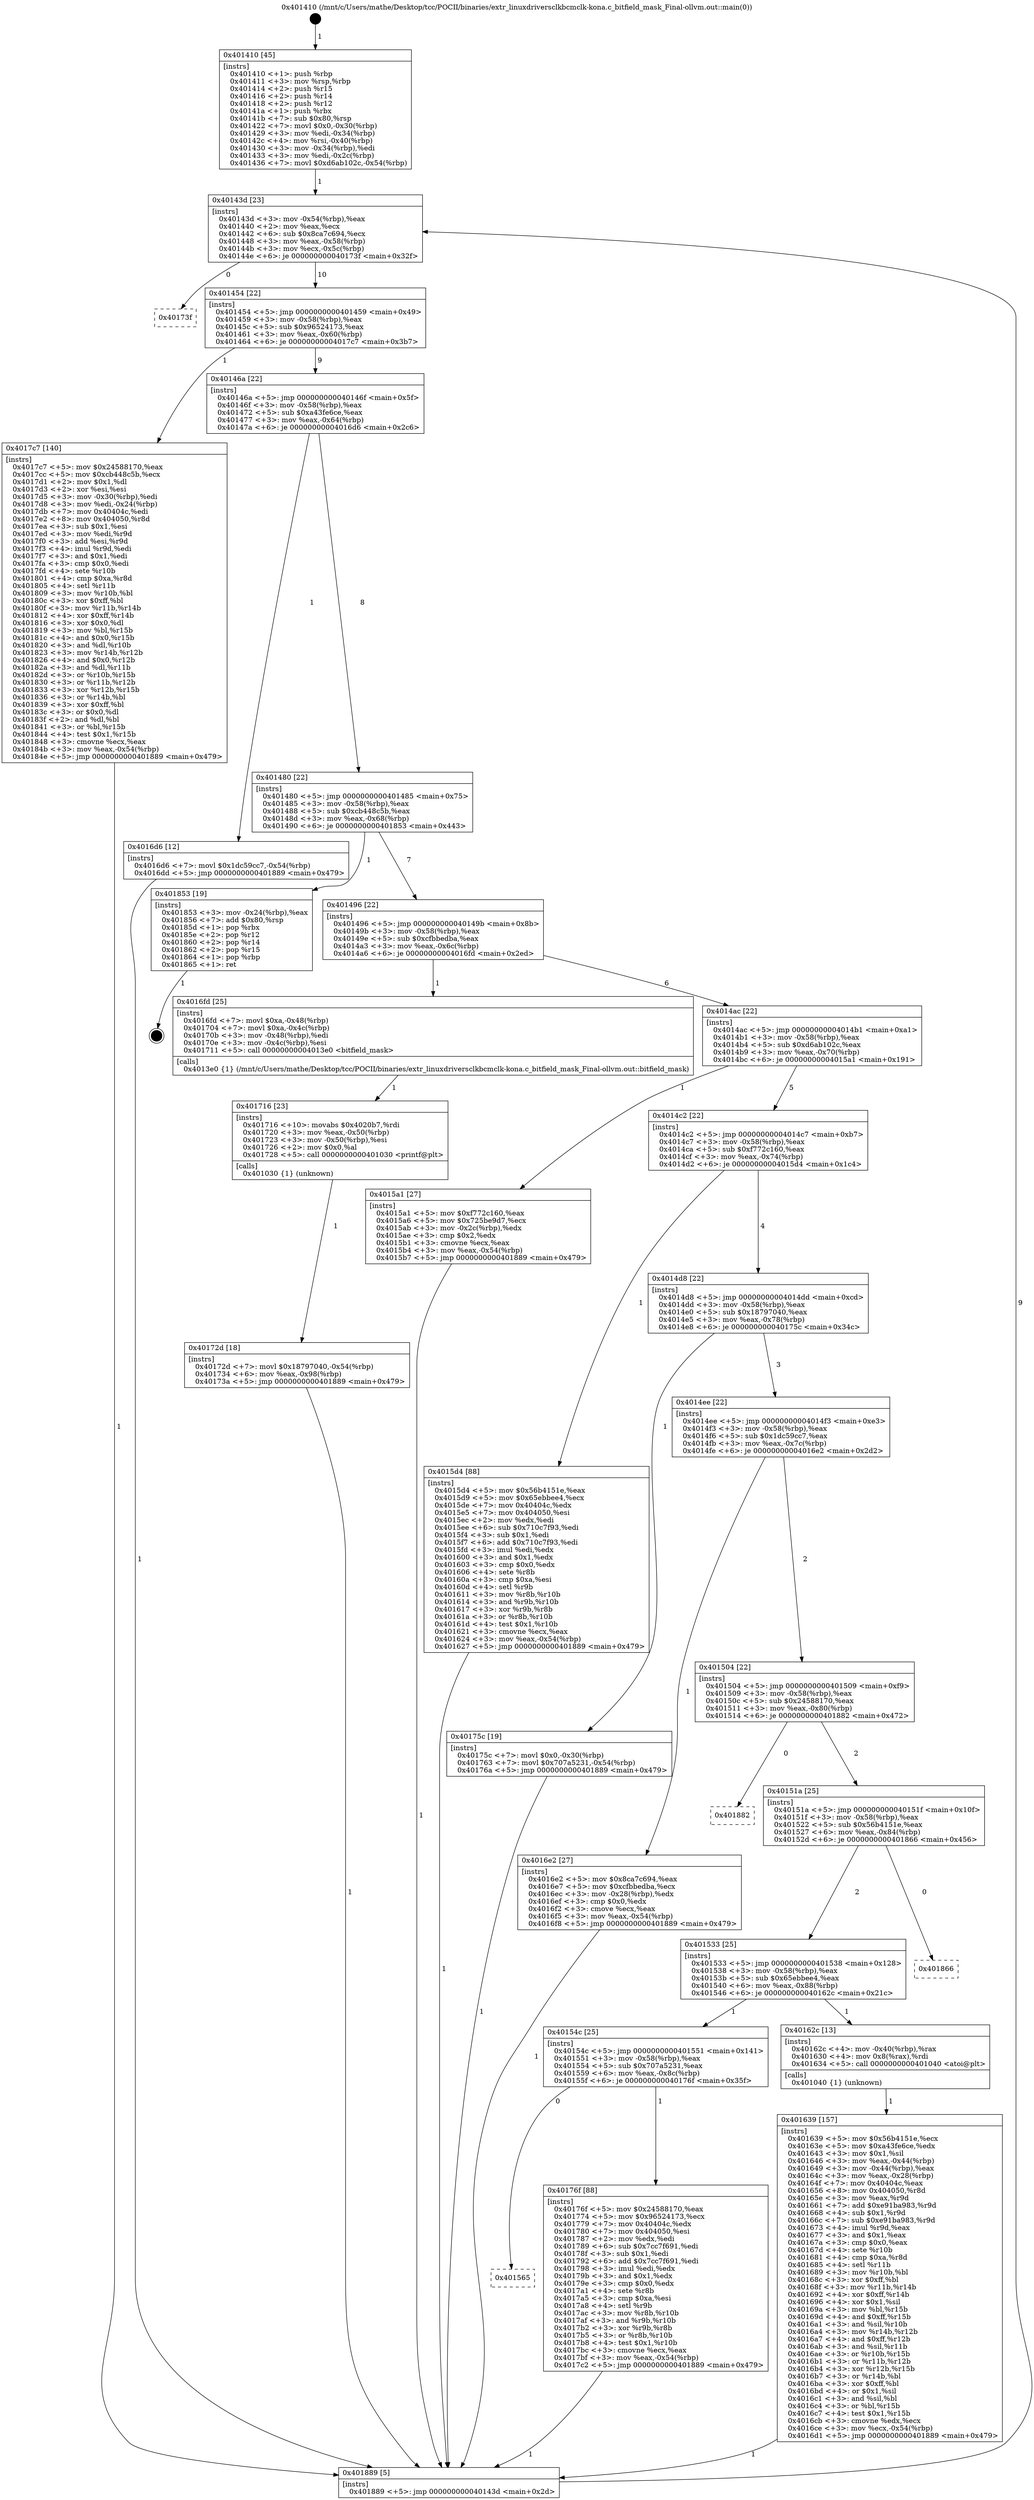 digraph "0x401410" {
  label = "0x401410 (/mnt/c/Users/mathe/Desktop/tcc/POCII/binaries/extr_linuxdriversclkbcmclk-kona.c_bitfield_mask_Final-ollvm.out::main(0))"
  labelloc = "t"
  node[shape=record]

  Entry [label="",width=0.3,height=0.3,shape=circle,fillcolor=black,style=filled]
  "0x40143d" [label="{
     0x40143d [23]\l
     | [instrs]\l
     &nbsp;&nbsp;0x40143d \<+3\>: mov -0x54(%rbp),%eax\l
     &nbsp;&nbsp;0x401440 \<+2\>: mov %eax,%ecx\l
     &nbsp;&nbsp;0x401442 \<+6\>: sub $0x8ca7c694,%ecx\l
     &nbsp;&nbsp;0x401448 \<+3\>: mov %eax,-0x58(%rbp)\l
     &nbsp;&nbsp;0x40144b \<+3\>: mov %ecx,-0x5c(%rbp)\l
     &nbsp;&nbsp;0x40144e \<+6\>: je 000000000040173f \<main+0x32f\>\l
  }"]
  "0x40173f" [label="{
     0x40173f\l
  }", style=dashed]
  "0x401454" [label="{
     0x401454 [22]\l
     | [instrs]\l
     &nbsp;&nbsp;0x401454 \<+5\>: jmp 0000000000401459 \<main+0x49\>\l
     &nbsp;&nbsp;0x401459 \<+3\>: mov -0x58(%rbp),%eax\l
     &nbsp;&nbsp;0x40145c \<+5\>: sub $0x96524173,%eax\l
     &nbsp;&nbsp;0x401461 \<+3\>: mov %eax,-0x60(%rbp)\l
     &nbsp;&nbsp;0x401464 \<+6\>: je 00000000004017c7 \<main+0x3b7\>\l
  }"]
  Exit [label="",width=0.3,height=0.3,shape=circle,fillcolor=black,style=filled,peripheries=2]
  "0x4017c7" [label="{
     0x4017c7 [140]\l
     | [instrs]\l
     &nbsp;&nbsp;0x4017c7 \<+5\>: mov $0x24588170,%eax\l
     &nbsp;&nbsp;0x4017cc \<+5\>: mov $0xcb448c5b,%ecx\l
     &nbsp;&nbsp;0x4017d1 \<+2\>: mov $0x1,%dl\l
     &nbsp;&nbsp;0x4017d3 \<+2\>: xor %esi,%esi\l
     &nbsp;&nbsp;0x4017d5 \<+3\>: mov -0x30(%rbp),%edi\l
     &nbsp;&nbsp;0x4017d8 \<+3\>: mov %edi,-0x24(%rbp)\l
     &nbsp;&nbsp;0x4017db \<+7\>: mov 0x40404c,%edi\l
     &nbsp;&nbsp;0x4017e2 \<+8\>: mov 0x404050,%r8d\l
     &nbsp;&nbsp;0x4017ea \<+3\>: sub $0x1,%esi\l
     &nbsp;&nbsp;0x4017ed \<+3\>: mov %edi,%r9d\l
     &nbsp;&nbsp;0x4017f0 \<+3\>: add %esi,%r9d\l
     &nbsp;&nbsp;0x4017f3 \<+4\>: imul %r9d,%edi\l
     &nbsp;&nbsp;0x4017f7 \<+3\>: and $0x1,%edi\l
     &nbsp;&nbsp;0x4017fa \<+3\>: cmp $0x0,%edi\l
     &nbsp;&nbsp;0x4017fd \<+4\>: sete %r10b\l
     &nbsp;&nbsp;0x401801 \<+4\>: cmp $0xa,%r8d\l
     &nbsp;&nbsp;0x401805 \<+4\>: setl %r11b\l
     &nbsp;&nbsp;0x401809 \<+3\>: mov %r10b,%bl\l
     &nbsp;&nbsp;0x40180c \<+3\>: xor $0xff,%bl\l
     &nbsp;&nbsp;0x40180f \<+3\>: mov %r11b,%r14b\l
     &nbsp;&nbsp;0x401812 \<+4\>: xor $0xff,%r14b\l
     &nbsp;&nbsp;0x401816 \<+3\>: xor $0x0,%dl\l
     &nbsp;&nbsp;0x401819 \<+3\>: mov %bl,%r15b\l
     &nbsp;&nbsp;0x40181c \<+4\>: and $0x0,%r15b\l
     &nbsp;&nbsp;0x401820 \<+3\>: and %dl,%r10b\l
     &nbsp;&nbsp;0x401823 \<+3\>: mov %r14b,%r12b\l
     &nbsp;&nbsp;0x401826 \<+4\>: and $0x0,%r12b\l
     &nbsp;&nbsp;0x40182a \<+3\>: and %dl,%r11b\l
     &nbsp;&nbsp;0x40182d \<+3\>: or %r10b,%r15b\l
     &nbsp;&nbsp;0x401830 \<+3\>: or %r11b,%r12b\l
     &nbsp;&nbsp;0x401833 \<+3\>: xor %r12b,%r15b\l
     &nbsp;&nbsp;0x401836 \<+3\>: or %r14b,%bl\l
     &nbsp;&nbsp;0x401839 \<+3\>: xor $0xff,%bl\l
     &nbsp;&nbsp;0x40183c \<+3\>: or $0x0,%dl\l
     &nbsp;&nbsp;0x40183f \<+2\>: and %dl,%bl\l
     &nbsp;&nbsp;0x401841 \<+3\>: or %bl,%r15b\l
     &nbsp;&nbsp;0x401844 \<+4\>: test $0x1,%r15b\l
     &nbsp;&nbsp;0x401848 \<+3\>: cmovne %ecx,%eax\l
     &nbsp;&nbsp;0x40184b \<+3\>: mov %eax,-0x54(%rbp)\l
     &nbsp;&nbsp;0x40184e \<+5\>: jmp 0000000000401889 \<main+0x479\>\l
  }"]
  "0x40146a" [label="{
     0x40146a [22]\l
     | [instrs]\l
     &nbsp;&nbsp;0x40146a \<+5\>: jmp 000000000040146f \<main+0x5f\>\l
     &nbsp;&nbsp;0x40146f \<+3\>: mov -0x58(%rbp),%eax\l
     &nbsp;&nbsp;0x401472 \<+5\>: sub $0xa43fe6ce,%eax\l
     &nbsp;&nbsp;0x401477 \<+3\>: mov %eax,-0x64(%rbp)\l
     &nbsp;&nbsp;0x40147a \<+6\>: je 00000000004016d6 \<main+0x2c6\>\l
  }"]
  "0x401565" [label="{
     0x401565\l
  }", style=dashed]
  "0x4016d6" [label="{
     0x4016d6 [12]\l
     | [instrs]\l
     &nbsp;&nbsp;0x4016d6 \<+7\>: movl $0x1dc59cc7,-0x54(%rbp)\l
     &nbsp;&nbsp;0x4016dd \<+5\>: jmp 0000000000401889 \<main+0x479\>\l
  }"]
  "0x401480" [label="{
     0x401480 [22]\l
     | [instrs]\l
     &nbsp;&nbsp;0x401480 \<+5\>: jmp 0000000000401485 \<main+0x75\>\l
     &nbsp;&nbsp;0x401485 \<+3\>: mov -0x58(%rbp),%eax\l
     &nbsp;&nbsp;0x401488 \<+5\>: sub $0xcb448c5b,%eax\l
     &nbsp;&nbsp;0x40148d \<+3\>: mov %eax,-0x68(%rbp)\l
     &nbsp;&nbsp;0x401490 \<+6\>: je 0000000000401853 \<main+0x443\>\l
  }"]
  "0x40176f" [label="{
     0x40176f [88]\l
     | [instrs]\l
     &nbsp;&nbsp;0x40176f \<+5\>: mov $0x24588170,%eax\l
     &nbsp;&nbsp;0x401774 \<+5\>: mov $0x96524173,%ecx\l
     &nbsp;&nbsp;0x401779 \<+7\>: mov 0x40404c,%edx\l
     &nbsp;&nbsp;0x401780 \<+7\>: mov 0x404050,%esi\l
     &nbsp;&nbsp;0x401787 \<+2\>: mov %edx,%edi\l
     &nbsp;&nbsp;0x401789 \<+6\>: sub $0x7cc7f691,%edi\l
     &nbsp;&nbsp;0x40178f \<+3\>: sub $0x1,%edi\l
     &nbsp;&nbsp;0x401792 \<+6\>: add $0x7cc7f691,%edi\l
     &nbsp;&nbsp;0x401798 \<+3\>: imul %edi,%edx\l
     &nbsp;&nbsp;0x40179b \<+3\>: and $0x1,%edx\l
     &nbsp;&nbsp;0x40179e \<+3\>: cmp $0x0,%edx\l
     &nbsp;&nbsp;0x4017a1 \<+4\>: sete %r8b\l
     &nbsp;&nbsp;0x4017a5 \<+3\>: cmp $0xa,%esi\l
     &nbsp;&nbsp;0x4017a8 \<+4\>: setl %r9b\l
     &nbsp;&nbsp;0x4017ac \<+3\>: mov %r8b,%r10b\l
     &nbsp;&nbsp;0x4017af \<+3\>: and %r9b,%r10b\l
     &nbsp;&nbsp;0x4017b2 \<+3\>: xor %r9b,%r8b\l
     &nbsp;&nbsp;0x4017b5 \<+3\>: or %r8b,%r10b\l
     &nbsp;&nbsp;0x4017b8 \<+4\>: test $0x1,%r10b\l
     &nbsp;&nbsp;0x4017bc \<+3\>: cmovne %ecx,%eax\l
     &nbsp;&nbsp;0x4017bf \<+3\>: mov %eax,-0x54(%rbp)\l
     &nbsp;&nbsp;0x4017c2 \<+5\>: jmp 0000000000401889 \<main+0x479\>\l
  }"]
  "0x401853" [label="{
     0x401853 [19]\l
     | [instrs]\l
     &nbsp;&nbsp;0x401853 \<+3\>: mov -0x24(%rbp),%eax\l
     &nbsp;&nbsp;0x401856 \<+7\>: add $0x80,%rsp\l
     &nbsp;&nbsp;0x40185d \<+1\>: pop %rbx\l
     &nbsp;&nbsp;0x40185e \<+2\>: pop %r12\l
     &nbsp;&nbsp;0x401860 \<+2\>: pop %r14\l
     &nbsp;&nbsp;0x401862 \<+2\>: pop %r15\l
     &nbsp;&nbsp;0x401864 \<+1\>: pop %rbp\l
     &nbsp;&nbsp;0x401865 \<+1\>: ret\l
  }"]
  "0x401496" [label="{
     0x401496 [22]\l
     | [instrs]\l
     &nbsp;&nbsp;0x401496 \<+5\>: jmp 000000000040149b \<main+0x8b\>\l
     &nbsp;&nbsp;0x40149b \<+3\>: mov -0x58(%rbp),%eax\l
     &nbsp;&nbsp;0x40149e \<+5\>: sub $0xcfbbedba,%eax\l
     &nbsp;&nbsp;0x4014a3 \<+3\>: mov %eax,-0x6c(%rbp)\l
     &nbsp;&nbsp;0x4014a6 \<+6\>: je 00000000004016fd \<main+0x2ed\>\l
  }"]
  "0x40172d" [label="{
     0x40172d [18]\l
     | [instrs]\l
     &nbsp;&nbsp;0x40172d \<+7\>: movl $0x18797040,-0x54(%rbp)\l
     &nbsp;&nbsp;0x401734 \<+6\>: mov %eax,-0x98(%rbp)\l
     &nbsp;&nbsp;0x40173a \<+5\>: jmp 0000000000401889 \<main+0x479\>\l
  }"]
  "0x4016fd" [label="{
     0x4016fd [25]\l
     | [instrs]\l
     &nbsp;&nbsp;0x4016fd \<+7\>: movl $0xa,-0x48(%rbp)\l
     &nbsp;&nbsp;0x401704 \<+7\>: movl $0xa,-0x4c(%rbp)\l
     &nbsp;&nbsp;0x40170b \<+3\>: mov -0x48(%rbp),%edi\l
     &nbsp;&nbsp;0x40170e \<+3\>: mov -0x4c(%rbp),%esi\l
     &nbsp;&nbsp;0x401711 \<+5\>: call 00000000004013e0 \<bitfield_mask\>\l
     | [calls]\l
     &nbsp;&nbsp;0x4013e0 \{1\} (/mnt/c/Users/mathe/Desktop/tcc/POCII/binaries/extr_linuxdriversclkbcmclk-kona.c_bitfield_mask_Final-ollvm.out::bitfield_mask)\l
  }"]
  "0x4014ac" [label="{
     0x4014ac [22]\l
     | [instrs]\l
     &nbsp;&nbsp;0x4014ac \<+5\>: jmp 00000000004014b1 \<main+0xa1\>\l
     &nbsp;&nbsp;0x4014b1 \<+3\>: mov -0x58(%rbp),%eax\l
     &nbsp;&nbsp;0x4014b4 \<+5\>: sub $0xd6ab102c,%eax\l
     &nbsp;&nbsp;0x4014b9 \<+3\>: mov %eax,-0x70(%rbp)\l
     &nbsp;&nbsp;0x4014bc \<+6\>: je 00000000004015a1 \<main+0x191\>\l
  }"]
  "0x401716" [label="{
     0x401716 [23]\l
     | [instrs]\l
     &nbsp;&nbsp;0x401716 \<+10\>: movabs $0x4020b7,%rdi\l
     &nbsp;&nbsp;0x401720 \<+3\>: mov %eax,-0x50(%rbp)\l
     &nbsp;&nbsp;0x401723 \<+3\>: mov -0x50(%rbp),%esi\l
     &nbsp;&nbsp;0x401726 \<+2\>: mov $0x0,%al\l
     &nbsp;&nbsp;0x401728 \<+5\>: call 0000000000401030 \<printf@plt\>\l
     | [calls]\l
     &nbsp;&nbsp;0x401030 \{1\} (unknown)\l
  }"]
  "0x4015a1" [label="{
     0x4015a1 [27]\l
     | [instrs]\l
     &nbsp;&nbsp;0x4015a1 \<+5\>: mov $0xf772c160,%eax\l
     &nbsp;&nbsp;0x4015a6 \<+5\>: mov $0x725be9d7,%ecx\l
     &nbsp;&nbsp;0x4015ab \<+3\>: mov -0x2c(%rbp),%edx\l
     &nbsp;&nbsp;0x4015ae \<+3\>: cmp $0x2,%edx\l
     &nbsp;&nbsp;0x4015b1 \<+3\>: cmovne %ecx,%eax\l
     &nbsp;&nbsp;0x4015b4 \<+3\>: mov %eax,-0x54(%rbp)\l
     &nbsp;&nbsp;0x4015b7 \<+5\>: jmp 0000000000401889 \<main+0x479\>\l
  }"]
  "0x4014c2" [label="{
     0x4014c2 [22]\l
     | [instrs]\l
     &nbsp;&nbsp;0x4014c2 \<+5\>: jmp 00000000004014c7 \<main+0xb7\>\l
     &nbsp;&nbsp;0x4014c7 \<+3\>: mov -0x58(%rbp),%eax\l
     &nbsp;&nbsp;0x4014ca \<+5\>: sub $0xf772c160,%eax\l
     &nbsp;&nbsp;0x4014cf \<+3\>: mov %eax,-0x74(%rbp)\l
     &nbsp;&nbsp;0x4014d2 \<+6\>: je 00000000004015d4 \<main+0x1c4\>\l
  }"]
  "0x401889" [label="{
     0x401889 [5]\l
     | [instrs]\l
     &nbsp;&nbsp;0x401889 \<+5\>: jmp 000000000040143d \<main+0x2d\>\l
  }"]
  "0x401410" [label="{
     0x401410 [45]\l
     | [instrs]\l
     &nbsp;&nbsp;0x401410 \<+1\>: push %rbp\l
     &nbsp;&nbsp;0x401411 \<+3\>: mov %rsp,%rbp\l
     &nbsp;&nbsp;0x401414 \<+2\>: push %r15\l
     &nbsp;&nbsp;0x401416 \<+2\>: push %r14\l
     &nbsp;&nbsp;0x401418 \<+2\>: push %r12\l
     &nbsp;&nbsp;0x40141a \<+1\>: push %rbx\l
     &nbsp;&nbsp;0x40141b \<+7\>: sub $0x80,%rsp\l
     &nbsp;&nbsp;0x401422 \<+7\>: movl $0x0,-0x30(%rbp)\l
     &nbsp;&nbsp;0x401429 \<+3\>: mov %edi,-0x34(%rbp)\l
     &nbsp;&nbsp;0x40142c \<+4\>: mov %rsi,-0x40(%rbp)\l
     &nbsp;&nbsp;0x401430 \<+3\>: mov -0x34(%rbp),%edi\l
     &nbsp;&nbsp;0x401433 \<+3\>: mov %edi,-0x2c(%rbp)\l
     &nbsp;&nbsp;0x401436 \<+7\>: movl $0xd6ab102c,-0x54(%rbp)\l
  }"]
  "0x401639" [label="{
     0x401639 [157]\l
     | [instrs]\l
     &nbsp;&nbsp;0x401639 \<+5\>: mov $0x56b4151e,%ecx\l
     &nbsp;&nbsp;0x40163e \<+5\>: mov $0xa43fe6ce,%edx\l
     &nbsp;&nbsp;0x401643 \<+3\>: mov $0x1,%sil\l
     &nbsp;&nbsp;0x401646 \<+3\>: mov %eax,-0x44(%rbp)\l
     &nbsp;&nbsp;0x401649 \<+3\>: mov -0x44(%rbp),%eax\l
     &nbsp;&nbsp;0x40164c \<+3\>: mov %eax,-0x28(%rbp)\l
     &nbsp;&nbsp;0x40164f \<+7\>: mov 0x40404c,%eax\l
     &nbsp;&nbsp;0x401656 \<+8\>: mov 0x404050,%r8d\l
     &nbsp;&nbsp;0x40165e \<+3\>: mov %eax,%r9d\l
     &nbsp;&nbsp;0x401661 \<+7\>: add $0xe91ba983,%r9d\l
     &nbsp;&nbsp;0x401668 \<+4\>: sub $0x1,%r9d\l
     &nbsp;&nbsp;0x40166c \<+7\>: sub $0xe91ba983,%r9d\l
     &nbsp;&nbsp;0x401673 \<+4\>: imul %r9d,%eax\l
     &nbsp;&nbsp;0x401677 \<+3\>: and $0x1,%eax\l
     &nbsp;&nbsp;0x40167a \<+3\>: cmp $0x0,%eax\l
     &nbsp;&nbsp;0x40167d \<+4\>: sete %r10b\l
     &nbsp;&nbsp;0x401681 \<+4\>: cmp $0xa,%r8d\l
     &nbsp;&nbsp;0x401685 \<+4\>: setl %r11b\l
     &nbsp;&nbsp;0x401689 \<+3\>: mov %r10b,%bl\l
     &nbsp;&nbsp;0x40168c \<+3\>: xor $0xff,%bl\l
     &nbsp;&nbsp;0x40168f \<+3\>: mov %r11b,%r14b\l
     &nbsp;&nbsp;0x401692 \<+4\>: xor $0xff,%r14b\l
     &nbsp;&nbsp;0x401696 \<+4\>: xor $0x1,%sil\l
     &nbsp;&nbsp;0x40169a \<+3\>: mov %bl,%r15b\l
     &nbsp;&nbsp;0x40169d \<+4\>: and $0xff,%r15b\l
     &nbsp;&nbsp;0x4016a1 \<+3\>: and %sil,%r10b\l
     &nbsp;&nbsp;0x4016a4 \<+3\>: mov %r14b,%r12b\l
     &nbsp;&nbsp;0x4016a7 \<+4\>: and $0xff,%r12b\l
     &nbsp;&nbsp;0x4016ab \<+3\>: and %sil,%r11b\l
     &nbsp;&nbsp;0x4016ae \<+3\>: or %r10b,%r15b\l
     &nbsp;&nbsp;0x4016b1 \<+3\>: or %r11b,%r12b\l
     &nbsp;&nbsp;0x4016b4 \<+3\>: xor %r12b,%r15b\l
     &nbsp;&nbsp;0x4016b7 \<+3\>: or %r14b,%bl\l
     &nbsp;&nbsp;0x4016ba \<+3\>: xor $0xff,%bl\l
     &nbsp;&nbsp;0x4016bd \<+4\>: or $0x1,%sil\l
     &nbsp;&nbsp;0x4016c1 \<+3\>: and %sil,%bl\l
     &nbsp;&nbsp;0x4016c4 \<+3\>: or %bl,%r15b\l
     &nbsp;&nbsp;0x4016c7 \<+4\>: test $0x1,%r15b\l
     &nbsp;&nbsp;0x4016cb \<+3\>: cmovne %edx,%ecx\l
     &nbsp;&nbsp;0x4016ce \<+3\>: mov %ecx,-0x54(%rbp)\l
     &nbsp;&nbsp;0x4016d1 \<+5\>: jmp 0000000000401889 \<main+0x479\>\l
  }"]
  "0x4015d4" [label="{
     0x4015d4 [88]\l
     | [instrs]\l
     &nbsp;&nbsp;0x4015d4 \<+5\>: mov $0x56b4151e,%eax\l
     &nbsp;&nbsp;0x4015d9 \<+5\>: mov $0x65ebbee4,%ecx\l
     &nbsp;&nbsp;0x4015de \<+7\>: mov 0x40404c,%edx\l
     &nbsp;&nbsp;0x4015e5 \<+7\>: mov 0x404050,%esi\l
     &nbsp;&nbsp;0x4015ec \<+2\>: mov %edx,%edi\l
     &nbsp;&nbsp;0x4015ee \<+6\>: sub $0x710c7f93,%edi\l
     &nbsp;&nbsp;0x4015f4 \<+3\>: sub $0x1,%edi\l
     &nbsp;&nbsp;0x4015f7 \<+6\>: add $0x710c7f93,%edi\l
     &nbsp;&nbsp;0x4015fd \<+3\>: imul %edi,%edx\l
     &nbsp;&nbsp;0x401600 \<+3\>: and $0x1,%edx\l
     &nbsp;&nbsp;0x401603 \<+3\>: cmp $0x0,%edx\l
     &nbsp;&nbsp;0x401606 \<+4\>: sete %r8b\l
     &nbsp;&nbsp;0x40160a \<+3\>: cmp $0xa,%esi\l
     &nbsp;&nbsp;0x40160d \<+4\>: setl %r9b\l
     &nbsp;&nbsp;0x401611 \<+3\>: mov %r8b,%r10b\l
     &nbsp;&nbsp;0x401614 \<+3\>: and %r9b,%r10b\l
     &nbsp;&nbsp;0x401617 \<+3\>: xor %r9b,%r8b\l
     &nbsp;&nbsp;0x40161a \<+3\>: or %r8b,%r10b\l
     &nbsp;&nbsp;0x40161d \<+4\>: test $0x1,%r10b\l
     &nbsp;&nbsp;0x401621 \<+3\>: cmovne %ecx,%eax\l
     &nbsp;&nbsp;0x401624 \<+3\>: mov %eax,-0x54(%rbp)\l
     &nbsp;&nbsp;0x401627 \<+5\>: jmp 0000000000401889 \<main+0x479\>\l
  }"]
  "0x4014d8" [label="{
     0x4014d8 [22]\l
     | [instrs]\l
     &nbsp;&nbsp;0x4014d8 \<+5\>: jmp 00000000004014dd \<main+0xcd\>\l
     &nbsp;&nbsp;0x4014dd \<+3\>: mov -0x58(%rbp),%eax\l
     &nbsp;&nbsp;0x4014e0 \<+5\>: sub $0x18797040,%eax\l
     &nbsp;&nbsp;0x4014e5 \<+3\>: mov %eax,-0x78(%rbp)\l
     &nbsp;&nbsp;0x4014e8 \<+6\>: je 000000000040175c \<main+0x34c\>\l
  }"]
  "0x40154c" [label="{
     0x40154c [25]\l
     | [instrs]\l
     &nbsp;&nbsp;0x40154c \<+5\>: jmp 0000000000401551 \<main+0x141\>\l
     &nbsp;&nbsp;0x401551 \<+3\>: mov -0x58(%rbp),%eax\l
     &nbsp;&nbsp;0x401554 \<+5\>: sub $0x707a5231,%eax\l
     &nbsp;&nbsp;0x401559 \<+6\>: mov %eax,-0x8c(%rbp)\l
     &nbsp;&nbsp;0x40155f \<+6\>: je 000000000040176f \<main+0x35f\>\l
  }"]
  "0x40175c" [label="{
     0x40175c [19]\l
     | [instrs]\l
     &nbsp;&nbsp;0x40175c \<+7\>: movl $0x0,-0x30(%rbp)\l
     &nbsp;&nbsp;0x401763 \<+7\>: movl $0x707a5231,-0x54(%rbp)\l
     &nbsp;&nbsp;0x40176a \<+5\>: jmp 0000000000401889 \<main+0x479\>\l
  }"]
  "0x4014ee" [label="{
     0x4014ee [22]\l
     | [instrs]\l
     &nbsp;&nbsp;0x4014ee \<+5\>: jmp 00000000004014f3 \<main+0xe3\>\l
     &nbsp;&nbsp;0x4014f3 \<+3\>: mov -0x58(%rbp),%eax\l
     &nbsp;&nbsp;0x4014f6 \<+5\>: sub $0x1dc59cc7,%eax\l
     &nbsp;&nbsp;0x4014fb \<+3\>: mov %eax,-0x7c(%rbp)\l
     &nbsp;&nbsp;0x4014fe \<+6\>: je 00000000004016e2 \<main+0x2d2\>\l
  }"]
  "0x40162c" [label="{
     0x40162c [13]\l
     | [instrs]\l
     &nbsp;&nbsp;0x40162c \<+4\>: mov -0x40(%rbp),%rax\l
     &nbsp;&nbsp;0x401630 \<+4\>: mov 0x8(%rax),%rdi\l
     &nbsp;&nbsp;0x401634 \<+5\>: call 0000000000401040 \<atoi@plt\>\l
     | [calls]\l
     &nbsp;&nbsp;0x401040 \{1\} (unknown)\l
  }"]
  "0x4016e2" [label="{
     0x4016e2 [27]\l
     | [instrs]\l
     &nbsp;&nbsp;0x4016e2 \<+5\>: mov $0x8ca7c694,%eax\l
     &nbsp;&nbsp;0x4016e7 \<+5\>: mov $0xcfbbedba,%ecx\l
     &nbsp;&nbsp;0x4016ec \<+3\>: mov -0x28(%rbp),%edx\l
     &nbsp;&nbsp;0x4016ef \<+3\>: cmp $0x0,%edx\l
     &nbsp;&nbsp;0x4016f2 \<+3\>: cmove %ecx,%eax\l
     &nbsp;&nbsp;0x4016f5 \<+3\>: mov %eax,-0x54(%rbp)\l
     &nbsp;&nbsp;0x4016f8 \<+5\>: jmp 0000000000401889 \<main+0x479\>\l
  }"]
  "0x401504" [label="{
     0x401504 [22]\l
     | [instrs]\l
     &nbsp;&nbsp;0x401504 \<+5\>: jmp 0000000000401509 \<main+0xf9\>\l
     &nbsp;&nbsp;0x401509 \<+3\>: mov -0x58(%rbp),%eax\l
     &nbsp;&nbsp;0x40150c \<+5\>: sub $0x24588170,%eax\l
     &nbsp;&nbsp;0x401511 \<+3\>: mov %eax,-0x80(%rbp)\l
     &nbsp;&nbsp;0x401514 \<+6\>: je 0000000000401882 \<main+0x472\>\l
  }"]
  "0x401533" [label="{
     0x401533 [25]\l
     | [instrs]\l
     &nbsp;&nbsp;0x401533 \<+5\>: jmp 0000000000401538 \<main+0x128\>\l
     &nbsp;&nbsp;0x401538 \<+3\>: mov -0x58(%rbp),%eax\l
     &nbsp;&nbsp;0x40153b \<+5\>: sub $0x65ebbee4,%eax\l
     &nbsp;&nbsp;0x401540 \<+6\>: mov %eax,-0x88(%rbp)\l
     &nbsp;&nbsp;0x401546 \<+6\>: je 000000000040162c \<main+0x21c\>\l
  }"]
  "0x401882" [label="{
     0x401882\l
  }", style=dashed]
  "0x40151a" [label="{
     0x40151a [25]\l
     | [instrs]\l
     &nbsp;&nbsp;0x40151a \<+5\>: jmp 000000000040151f \<main+0x10f\>\l
     &nbsp;&nbsp;0x40151f \<+3\>: mov -0x58(%rbp),%eax\l
     &nbsp;&nbsp;0x401522 \<+5\>: sub $0x56b4151e,%eax\l
     &nbsp;&nbsp;0x401527 \<+6\>: mov %eax,-0x84(%rbp)\l
     &nbsp;&nbsp;0x40152d \<+6\>: je 0000000000401866 \<main+0x456\>\l
  }"]
  "0x401866" [label="{
     0x401866\l
  }", style=dashed]
  Entry -> "0x401410" [label=" 1"]
  "0x40143d" -> "0x40173f" [label=" 0"]
  "0x40143d" -> "0x401454" [label=" 10"]
  "0x401853" -> Exit [label=" 1"]
  "0x401454" -> "0x4017c7" [label=" 1"]
  "0x401454" -> "0x40146a" [label=" 9"]
  "0x4017c7" -> "0x401889" [label=" 1"]
  "0x40146a" -> "0x4016d6" [label=" 1"]
  "0x40146a" -> "0x401480" [label=" 8"]
  "0x40176f" -> "0x401889" [label=" 1"]
  "0x401480" -> "0x401853" [label=" 1"]
  "0x401480" -> "0x401496" [label=" 7"]
  "0x40154c" -> "0x401565" [label=" 0"]
  "0x401496" -> "0x4016fd" [label=" 1"]
  "0x401496" -> "0x4014ac" [label=" 6"]
  "0x40154c" -> "0x40176f" [label=" 1"]
  "0x4014ac" -> "0x4015a1" [label=" 1"]
  "0x4014ac" -> "0x4014c2" [label=" 5"]
  "0x4015a1" -> "0x401889" [label=" 1"]
  "0x401410" -> "0x40143d" [label=" 1"]
  "0x401889" -> "0x40143d" [label=" 9"]
  "0x40175c" -> "0x401889" [label=" 1"]
  "0x4014c2" -> "0x4015d4" [label=" 1"]
  "0x4014c2" -> "0x4014d8" [label=" 4"]
  "0x4015d4" -> "0x401889" [label=" 1"]
  "0x40172d" -> "0x401889" [label=" 1"]
  "0x4014d8" -> "0x40175c" [label=" 1"]
  "0x4014d8" -> "0x4014ee" [label=" 3"]
  "0x401716" -> "0x40172d" [label=" 1"]
  "0x4014ee" -> "0x4016e2" [label=" 1"]
  "0x4014ee" -> "0x401504" [label=" 2"]
  "0x4016fd" -> "0x401716" [label=" 1"]
  "0x401504" -> "0x401882" [label=" 0"]
  "0x401504" -> "0x40151a" [label=" 2"]
  "0x4016d6" -> "0x401889" [label=" 1"]
  "0x40151a" -> "0x401866" [label=" 0"]
  "0x40151a" -> "0x401533" [label=" 2"]
  "0x4016e2" -> "0x401889" [label=" 1"]
  "0x401533" -> "0x40162c" [label=" 1"]
  "0x401533" -> "0x40154c" [label=" 1"]
  "0x40162c" -> "0x401639" [label=" 1"]
  "0x401639" -> "0x401889" [label=" 1"]
}
